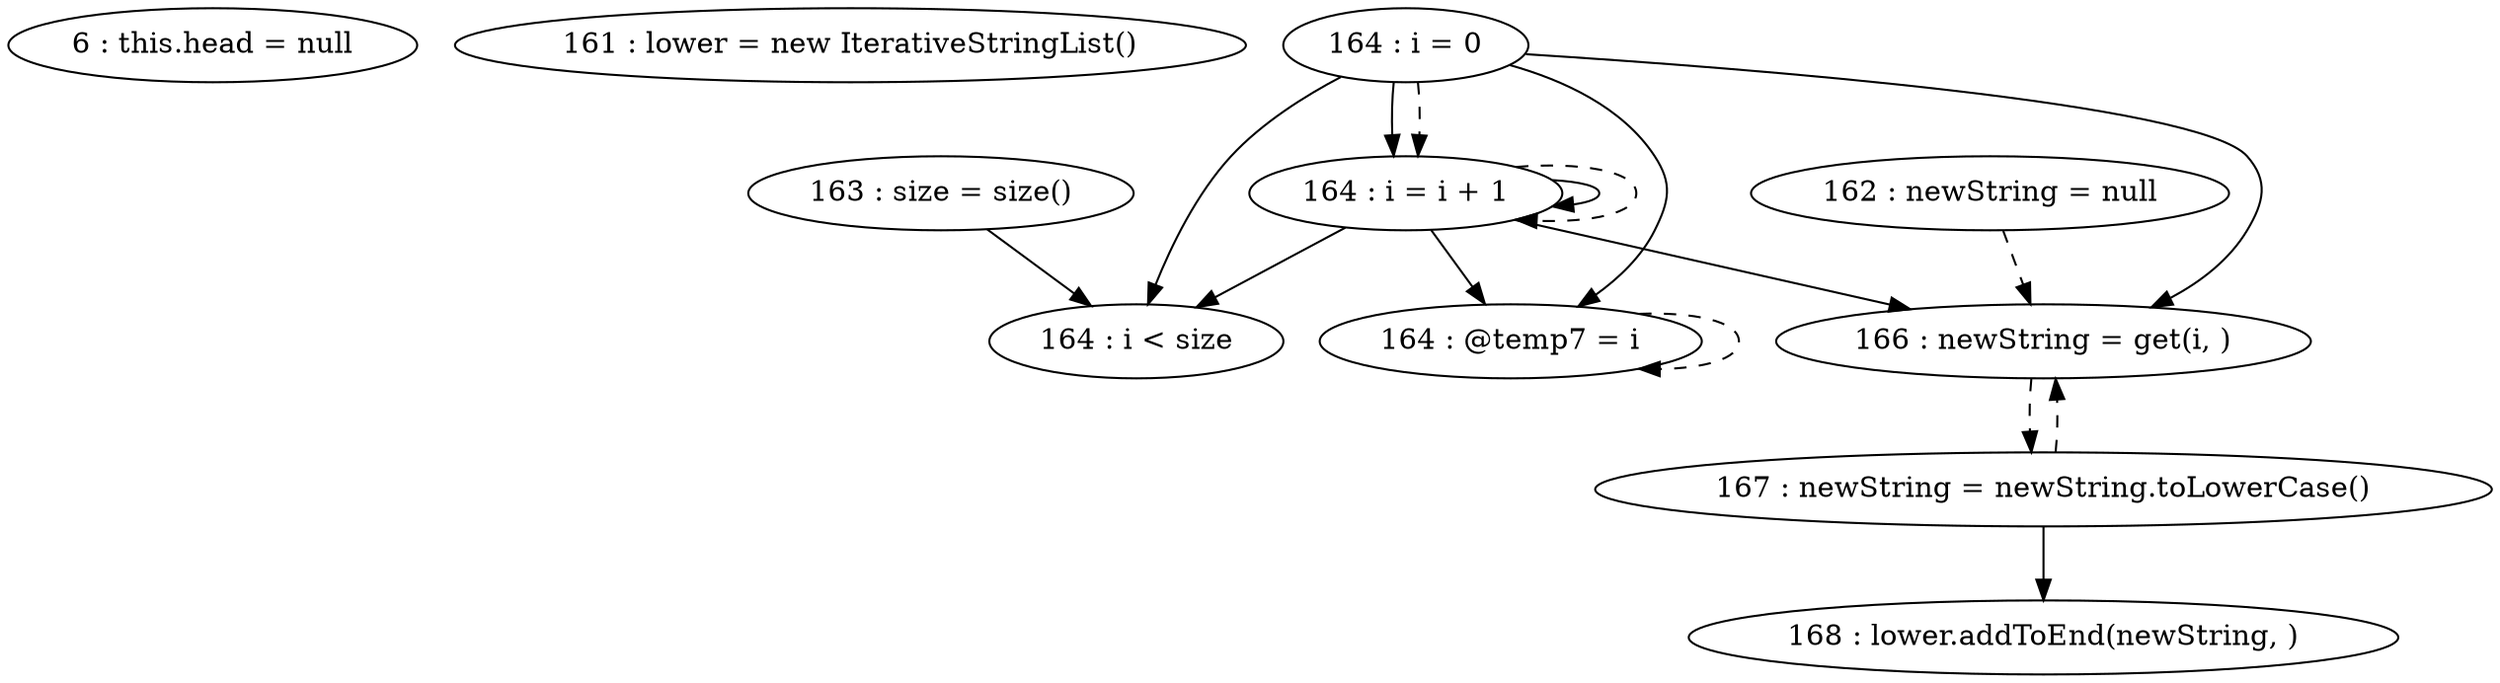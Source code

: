 digraph G {
"6 : this.head = null"
"161 : lower = new IterativeStringList()"
"162 : newString = null"
"162 : newString = null" -> "166 : newString = get(i, )" [style=dashed]
"163 : size = size()"
"163 : size = size()" -> "164 : i < size"
"164 : i = 0"
"164 : i = 0" -> "164 : i < size"
"164 : i = 0" -> "166 : newString = get(i, )"
"164 : i = 0" -> "164 : @temp7 = i"
"164 : i = 0" -> "164 : i = i + 1"
"164 : i = 0" -> "164 : i = i + 1" [style=dashed]
"164 : i < size"
"166 : newString = get(i, )"
"166 : newString = get(i, )" -> "167 : newString = newString.toLowerCase()" [style=dashed]
"167 : newString = newString.toLowerCase()"
"167 : newString = newString.toLowerCase()" -> "168 : lower.addToEnd(newString, )"
"167 : newString = newString.toLowerCase()" -> "166 : newString = get(i, )" [style=dashed]
"168 : lower.addToEnd(newString, )"
"164 : @temp7 = i"
"164 : @temp7 = i" -> "164 : @temp7 = i" [style=dashed]
"164 : i = i + 1"
"164 : i = i + 1" -> "164 : i < size"
"164 : i = i + 1" -> "166 : newString = get(i, )"
"164 : i = i + 1" -> "164 : @temp7 = i"
"164 : i = i + 1" -> "164 : i = i + 1"
"164 : i = i + 1" -> "164 : i = i + 1" [style=dashed]
}